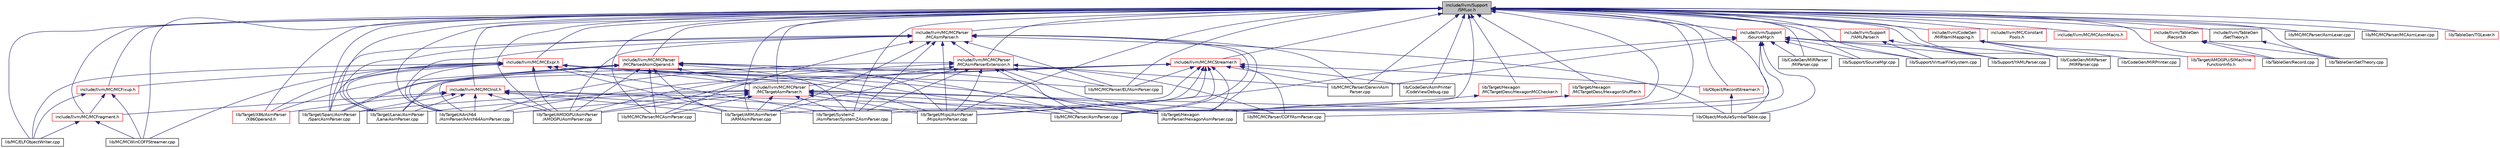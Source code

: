 digraph "include/llvm/Support/SMLoc.h"
{
 // LATEX_PDF_SIZE
  bgcolor="transparent";
  edge [fontname="Helvetica",fontsize="10",labelfontname="Helvetica",labelfontsize="10"];
  node [fontname="Helvetica",fontsize="10",shape="box"];
  Node1 [label="include/llvm/Support\l/SMLoc.h",height=0.2,width=0.4,color="black", fillcolor="grey75", style="filled", fontcolor="black",tooltip=" "];
  Node1 -> Node2 [dir="back",color="midnightblue",fontsize="10",style="solid",fontname="Helvetica"];
  Node2 [label="include/llvm/CodeGen\l/MIRYamlMapping.h",height=0.2,width=0.4,color="red",URL="$MIRYamlMapping_8h.html",tooltip=" "];
  Node2 -> Node3 [dir="back",color="midnightblue",fontsize="10",style="solid",fontname="Helvetica"];
  Node3 [label="lib/CodeGen/MIRParser\l/MIRParser.cpp",height=0.2,width=0.4,color="black",URL="$MIRParser_8cpp.html",tooltip=" "];
  Node2 -> Node4 [dir="back",color="midnightblue",fontsize="10",style="solid",fontname="Helvetica"];
  Node4 [label="lib/CodeGen/MIRPrinter.cpp",height=0.2,width=0.4,color="black",URL="$MIRPrinter_8cpp.html",tooltip=" "];
  Node2 -> Node5 [dir="back",color="midnightblue",fontsize="10",style="solid",fontname="Helvetica"];
  Node5 [label="lib/Target/AMDGPU/SIMachine\lFunctionInfo.h",height=0.2,width=0.4,color="red",URL="$SIMachineFunctionInfo_8h.html",tooltip=" "];
  Node1 -> Node61 [dir="back",color="midnightblue",fontsize="10",style="solid",fontname="Helvetica"];
  Node61 [label="include/llvm/MC/Constant\lPools.h",height=0.2,width=0.4,color="red",URL="$ConstantPools_8h.html",tooltip=" "];
  Node1 -> Node65 [dir="back",color="midnightblue",fontsize="10",style="solid",fontname="Helvetica"];
  Node65 [label="include/llvm/MC/MCAsmMacro.h",height=0.2,width=0.4,color="red",URL="$MCAsmMacro_8h.html",tooltip=" "];
  Node1 -> Node340 [dir="back",color="midnightblue",fontsize="10",style="solid",fontname="Helvetica"];
  Node340 [label="include/llvm/MC/MCExpr.h",height=0.2,width=0.4,color="red",URL="$MCExpr_8h.html",tooltip=" "];
  Node340 -> Node391 [dir="back",color="midnightblue",fontsize="10",style="solid",fontname="Helvetica"];
  Node391 [label="include/llvm/MC/MCFixup.h",height=0.2,width=0.4,color="red",URL="$MCFixup_8h.html",tooltip=" "];
  Node391 -> Node447 [dir="back",color="midnightblue",fontsize="10",style="solid",fontname="Helvetica"];
  Node447 [label="include/llvm/MC/MCFragment.h",height=0.2,width=0.4,color="red",URL="$MCFragment_8h.html",tooltip=" "];
  Node447 -> Node160 [dir="back",color="midnightblue",fontsize="10",style="solid",fontname="Helvetica"];
  Node160 [label="lib/MC/ELFObjectWriter.cpp",height=0.2,width=0.4,color="black",URL="$ELFObjectWriter_8cpp.html",tooltip=" "];
  Node447 -> Node189 [dir="back",color="midnightblue",fontsize="10",style="solid",fontname="Helvetica"];
  Node189 [label="lib/MC/MCWinCOFFStreamer.cpp",height=0.2,width=0.4,color="black",URL="$MCWinCOFFStreamer_8cpp.html",tooltip=" "];
  Node391 -> Node160 [dir="back",color="midnightblue",fontsize="10",style="solid",fontname="Helvetica"];
  Node391 -> Node189 [dir="back",color="midnightblue",fontsize="10",style="solid",fontname="Helvetica"];
  Node340 -> Node333 [dir="back",color="midnightblue",fontsize="10",style="solid",fontname="Helvetica"];
  Node333 [label="include/llvm/MC/MCParser\l/MCTargetAsmParser.h",height=0.2,width=0.4,color="red",URL="$MCTargetAsmParser_8h.html",tooltip=" "];
  Node333 -> Node177 [dir="back",color="midnightblue",fontsize="10",style="solid",fontname="Helvetica"];
  Node177 [label="lib/MC/MCParser/AsmParser.cpp",height=0.2,width=0.4,color="black",URL="$AsmParser_8cpp.html",tooltip=" "];
  Node333 -> Node178 [dir="back",color="midnightblue",fontsize="10",style="solid",fontname="Helvetica"];
  Node178 [label="lib/MC/MCParser/COFFAsmParser.cpp",height=0.2,width=0.4,color="black",URL="$COFFAsmParser_8cpp.html",tooltip=" "];
  Node333 -> Node334 [dir="back",color="midnightblue",fontsize="10",style="solid",fontname="Helvetica"];
  Node334 [label="lib/MC/MCParser/MCAsmParser.cpp",height=0.2,width=0.4,color="black",URL="$MCAsmParser_8cpp.html",tooltip=" "];
  Node333 -> Node194 [dir="back",color="midnightblue",fontsize="10",style="solid",fontname="Helvetica"];
  Node194 [label="lib/Object/ModuleSymbolTable.cpp",height=0.2,width=0.4,color="black",URL="$ModuleSymbolTable_8cpp.html",tooltip=" "];
  Node333 -> Node198 [dir="back",color="midnightblue",fontsize="10",style="solid",fontname="Helvetica"];
  Node198 [label="lib/Target/AArch64\l/AsmParser/AArch64AsmParser.cpp",height=0.2,width=0.4,color="black",URL="$AArch64AsmParser_8cpp.html",tooltip=" "];
  Node333 -> Node209 [dir="back",color="midnightblue",fontsize="10",style="solid",fontname="Helvetica"];
  Node209 [label="lib/Target/AMDGPU/AsmParser\l/AMDGPUAsmParser.cpp",height=0.2,width=0.4,color="black",URL="$AMDGPUAsmParser_8cpp.html",tooltip=" "];
  Node333 -> Node223 [dir="back",color="midnightblue",fontsize="10",style="solid",fontname="Helvetica"];
  Node223 [label="lib/Target/ARM/AsmParser\l/ARMAsmParser.cpp",height=0.2,width=0.4,color="black",URL="$ARMAsmParser_8cpp.html",tooltip=" "];
  Node333 -> Node244 [dir="back",color="midnightblue",fontsize="10",style="solid",fontname="Helvetica"];
  Node244 [label="lib/Target/Hexagon\l/AsmParser/HexagonAsmParser.cpp",height=0.2,width=0.4,color="black",URL="$HexagonAsmParser_8cpp.html",tooltip=" "];
  Node333 -> Node258 [dir="back",color="midnightblue",fontsize="10",style="solid",fontname="Helvetica"];
  Node258 [label="lib/Target/Lanai/AsmParser\l/LanaiAsmParser.cpp",height=0.2,width=0.4,color="black",URL="$LanaiAsmParser_8cpp.html",tooltip=" "];
  Node333 -> Node268 [dir="back",color="midnightblue",fontsize="10",style="solid",fontname="Helvetica"];
  Node268 [label="lib/Target/Mips/AsmParser\l/MipsAsmParser.cpp",height=0.2,width=0.4,color="black",URL="$MipsAsmParser_8cpp.html",tooltip=" "];
  Node333 -> Node302 [dir="back",color="midnightblue",fontsize="10",style="solid",fontname="Helvetica"];
  Node302 [label="lib/Target/Sparc/AsmParser\l/SparcAsmParser.cpp",height=0.2,width=0.4,color="black",URL="$SparcAsmParser_8cpp.html",tooltip=" "];
  Node333 -> Node307 [dir="back",color="midnightblue",fontsize="10",style="solid",fontname="Helvetica"];
  Node307 [label="lib/Target/SystemZ\l/AsmParser/SystemZAsmParser.cpp",height=0.2,width=0.4,color="black",URL="$SystemZAsmParser_8cpp.html",tooltip=" "];
  Node340 -> Node160 [dir="back",color="midnightblue",fontsize="10",style="solid",fontname="Helvetica"];
  Node340 -> Node177 [dir="back",color="midnightblue",fontsize="10",style="solid",fontname="Helvetica"];
  Node340 -> Node180 [dir="back",color="midnightblue",fontsize="10",style="solid",fontname="Helvetica"];
  Node180 [label="lib/MC/MCParser/ELFAsmParser.cpp",height=0.2,width=0.4,color="black",URL="$ELFAsmParser_8cpp.html",tooltip=" "];
  Node340 -> Node189 [dir="back",color="midnightblue",fontsize="10",style="solid",fontname="Helvetica"];
  Node340 -> Node198 [dir="back",color="midnightblue",fontsize="10",style="solid",fontname="Helvetica"];
  Node340 -> Node209 [dir="back",color="midnightblue",fontsize="10",style="solid",fontname="Helvetica"];
  Node340 -> Node223 [dir="back",color="midnightblue",fontsize="10",style="solid",fontname="Helvetica"];
  Node340 -> Node244 [dir="back",color="midnightblue",fontsize="10",style="solid",fontname="Helvetica"];
  Node340 -> Node258 [dir="back",color="midnightblue",fontsize="10",style="solid",fontname="Helvetica"];
  Node340 -> Node268 [dir="back",color="midnightblue",fontsize="10",style="solid",fontname="Helvetica"];
  Node340 -> Node302 [dir="back",color="midnightblue",fontsize="10",style="solid",fontname="Helvetica"];
  Node340 -> Node307 [dir="back",color="midnightblue",fontsize="10",style="solid",fontname="Helvetica"];
  Node340 -> Node1344 [dir="back",color="midnightblue",fontsize="10",style="solid",fontname="Helvetica"];
  Node1344 [label="lib/Target/X86/AsmParser\l/X86Operand.h",height=0.2,width=0.4,color="red",URL="$X86Operand_8h.html",tooltip=" "];
  Node1 -> Node391 [dir="back",color="midnightblue",fontsize="10",style="solid",fontname="Helvetica"];
  Node1 -> Node447 [dir="back",color="midnightblue",fontsize="10",style="solid",fontname="Helvetica"];
  Node1 -> Node1446 [dir="back",color="midnightblue",fontsize="10",style="solid",fontname="Helvetica"];
  Node1446 [label="include/llvm/MC/MCInst.h",height=0.2,width=0.4,color="red",URL="$MCInst_8h.html",tooltip=" "];
  Node1446 -> Node447 [dir="back",color="midnightblue",fontsize="10",style="solid",fontname="Helvetica"];
  Node1446 -> Node198 [dir="back",color="midnightblue",fontsize="10",style="solid",fontname="Helvetica"];
  Node1446 -> Node209 [dir="back",color="midnightblue",fontsize="10",style="solid",fontname="Helvetica"];
  Node1446 -> Node223 [dir="back",color="midnightblue",fontsize="10",style="solid",fontname="Helvetica"];
  Node1446 -> Node244 [dir="back",color="midnightblue",fontsize="10",style="solid",fontname="Helvetica"];
  Node1446 -> Node258 [dir="back",color="midnightblue",fontsize="10",style="solid",fontname="Helvetica"];
  Node1446 -> Node268 [dir="back",color="midnightblue",fontsize="10",style="solid",fontname="Helvetica"];
  Node1446 -> Node302 [dir="back",color="midnightblue",fontsize="10",style="solid",fontname="Helvetica"];
  Node1446 -> Node307 [dir="back",color="midnightblue",fontsize="10",style="solid",fontname="Helvetica"];
  Node1446 -> Node1344 [dir="back",color="midnightblue",fontsize="10",style="solid",fontname="Helvetica"];
  Node1 -> Node331 [dir="back",color="midnightblue",fontsize="10",style="solid",fontname="Helvetica"];
  Node331 [label="include/llvm/MC/MCParser\l/MCAsmParser.h",height=0.2,width=0.4,color="red",URL="$MCAsmParser_8h.html",tooltip=" "];
  Node331 -> Node332 [dir="back",color="midnightblue",fontsize="10",style="solid",fontname="Helvetica"];
  Node332 [label="include/llvm/MC/MCParser\l/MCAsmParserExtension.h",height=0.2,width=0.4,color="red",URL="$MCAsmParserExtension_8h.html",tooltip=" "];
  Node332 -> Node333 [dir="back",color="midnightblue",fontsize="10",style="solid",fontname="Helvetica"];
  Node332 -> Node177 [dir="back",color="midnightblue",fontsize="10",style="solid",fontname="Helvetica"];
  Node332 -> Node178 [dir="back",color="midnightblue",fontsize="10",style="solid",fontname="Helvetica"];
  Node332 -> Node179 [dir="back",color="midnightblue",fontsize="10",style="solid",fontname="Helvetica"];
  Node179 [label="lib/MC/MCParser/DarwinAsm\lParser.cpp",height=0.2,width=0.4,color="black",URL="$DarwinAsmParser_8cpp.html",tooltip=" "];
  Node332 -> Node180 [dir="back",color="midnightblue",fontsize="10",style="solid",fontname="Helvetica"];
  Node332 -> Node198 [dir="back",color="midnightblue",fontsize="10",style="solid",fontname="Helvetica"];
  Node332 -> Node209 [dir="back",color="midnightblue",fontsize="10",style="solid",fontname="Helvetica"];
  Node332 -> Node223 [dir="back",color="midnightblue",fontsize="10",style="solid",fontname="Helvetica"];
  Node332 -> Node244 [dir="back",color="midnightblue",fontsize="10",style="solid",fontname="Helvetica"];
  Node332 -> Node268 [dir="back",color="midnightblue",fontsize="10",style="solid",fontname="Helvetica"];
  Node332 -> Node307 [dir="back",color="midnightblue",fontsize="10",style="solid",fontname="Helvetica"];
  Node331 -> Node177 [dir="back",color="midnightblue",fontsize="10",style="solid",fontname="Helvetica"];
  Node331 -> Node179 [dir="back",color="midnightblue",fontsize="10",style="solid",fontname="Helvetica"];
  Node331 -> Node180 [dir="back",color="midnightblue",fontsize="10",style="solid",fontname="Helvetica"];
  Node331 -> Node334 [dir="back",color="midnightblue",fontsize="10",style="solid",fontname="Helvetica"];
  Node331 -> Node194 [dir="back",color="midnightblue",fontsize="10",style="solid",fontname="Helvetica"];
  Node331 -> Node198 [dir="back",color="midnightblue",fontsize="10",style="solid",fontname="Helvetica"];
  Node331 -> Node209 [dir="back",color="midnightblue",fontsize="10",style="solid",fontname="Helvetica"];
  Node331 -> Node223 [dir="back",color="midnightblue",fontsize="10",style="solid",fontname="Helvetica"];
  Node331 -> Node244 [dir="back",color="midnightblue",fontsize="10",style="solid",fontname="Helvetica"];
  Node331 -> Node258 [dir="back",color="midnightblue",fontsize="10",style="solid",fontname="Helvetica"];
  Node331 -> Node268 [dir="back",color="midnightblue",fontsize="10",style="solid",fontname="Helvetica"];
  Node331 -> Node302 [dir="back",color="midnightblue",fontsize="10",style="solid",fontname="Helvetica"];
  Node331 -> Node307 [dir="back",color="midnightblue",fontsize="10",style="solid",fontname="Helvetica"];
  Node1 -> Node332 [dir="back",color="midnightblue",fontsize="10",style="solid",fontname="Helvetica"];
  Node1 -> Node1467 [dir="back",color="midnightblue",fontsize="10",style="solid",fontname="Helvetica"];
  Node1467 [label="include/llvm/MC/MCParser\l/MCParsedAsmOperand.h",height=0.2,width=0.4,color="red",URL="$MCParsedAsmOperand_8h.html",tooltip=" "];
  Node1467 -> Node333 [dir="back",color="midnightblue",fontsize="10",style="solid",fontname="Helvetica"];
  Node1467 -> Node177 [dir="back",color="midnightblue",fontsize="10",style="solid",fontname="Helvetica"];
  Node1467 -> Node334 [dir="back",color="midnightblue",fontsize="10",style="solid",fontname="Helvetica"];
  Node1467 -> Node198 [dir="back",color="midnightblue",fontsize="10",style="solid",fontname="Helvetica"];
  Node1467 -> Node209 [dir="back",color="midnightblue",fontsize="10",style="solid",fontname="Helvetica"];
  Node1467 -> Node223 [dir="back",color="midnightblue",fontsize="10",style="solid",fontname="Helvetica"];
  Node1467 -> Node244 [dir="back",color="midnightblue",fontsize="10",style="solid",fontname="Helvetica"];
  Node1467 -> Node258 [dir="back",color="midnightblue",fontsize="10",style="solid",fontname="Helvetica"];
  Node1467 -> Node268 [dir="back",color="midnightblue",fontsize="10",style="solid",fontname="Helvetica"];
  Node1467 -> Node302 [dir="back",color="midnightblue",fontsize="10",style="solid",fontname="Helvetica"];
  Node1467 -> Node307 [dir="back",color="midnightblue",fontsize="10",style="solid",fontname="Helvetica"];
  Node1467 -> Node1344 [dir="back",color="midnightblue",fontsize="10",style="solid",fontname="Helvetica"];
  Node1 -> Node333 [dir="back",color="midnightblue",fontsize="10",style="solid",fontname="Helvetica"];
  Node1 -> Node1326 [dir="back",color="midnightblue",fontsize="10",style="solid",fontname="Helvetica"];
  Node1326 [label="include/llvm/MC/MCStreamer.h",height=0.2,width=0.4,color="red",URL="$MCStreamer_8h.html",tooltip=" "];
  Node1326 -> Node86 [dir="back",color="midnightblue",fontsize="10",style="solid",fontname="Helvetica"];
  Node86 [label="lib/CodeGen/AsmPrinter\l/CodeViewDebug.cpp",height=0.2,width=0.4,color="black",URL="$CodeViewDebug_8cpp.html",tooltip=" "];
  Node1326 -> Node177 [dir="back",color="midnightblue",fontsize="10",style="solid",fontname="Helvetica"];
  Node1326 -> Node178 [dir="back",color="midnightblue",fontsize="10",style="solid",fontname="Helvetica"];
  Node1326 -> Node179 [dir="back",color="midnightblue",fontsize="10",style="solid",fontname="Helvetica"];
  Node1326 -> Node180 [dir="back",color="midnightblue",fontsize="10",style="solid",fontname="Helvetica"];
  Node1326 -> Node1328 [dir="back",color="midnightblue",fontsize="10",style="solid",fontname="Helvetica"];
  Node1328 [label="lib/Object/RecordStreamer.h",height=0.2,width=0.4,color="red",URL="$RecordStreamer_8h.html",tooltip=" "];
  Node1328 -> Node194 [dir="back",color="midnightblue",fontsize="10",style="solid",fontname="Helvetica"];
  Node1326 -> Node198 [dir="back",color="midnightblue",fontsize="10",style="solid",fontname="Helvetica"];
  Node1326 -> Node209 [dir="back",color="midnightblue",fontsize="10",style="solid",fontname="Helvetica"];
  Node1326 -> Node223 [dir="back",color="midnightblue",fontsize="10",style="solid",fontname="Helvetica"];
  Node1326 -> Node244 [dir="back",color="midnightblue",fontsize="10",style="solid",fontname="Helvetica"];
  Node1326 -> Node258 [dir="back",color="midnightblue",fontsize="10",style="solid",fontname="Helvetica"];
  Node1326 -> Node268 [dir="back",color="midnightblue",fontsize="10",style="solid",fontname="Helvetica"];
  Node1326 -> Node302 [dir="back",color="midnightblue",fontsize="10",style="solid",fontname="Helvetica"];
  Node1326 -> Node307 [dir="back",color="midnightblue",fontsize="10",style="solid",fontname="Helvetica"];
  Node1 -> Node1468 [dir="back",color="midnightblue",fontsize="10",style="solid",fontname="Helvetica"];
  Node1468 [label="include/llvm/Support\l/SourceMgr.h",height=0.2,width=0.4,color="red",URL="$Support_2SourceMgr_8h.html",tooltip=" "];
  Node1468 -> Node155 [dir="back",color="midnightblue",fontsize="10",style="solid",fontname="Helvetica"];
  Node155 [label="lib/CodeGen/MIRParser\l/MIParser.cpp",height=0.2,width=0.4,color="black",URL="$MIParser_8cpp.html",tooltip=" "];
  Node1468 -> Node3 [dir="back",color="midnightblue",fontsize="10",style="solid",fontname="Helvetica"];
  Node1468 -> Node177 [dir="back",color="midnightblue",fontsize="10",style="solid",fontname="Helvetica"];
  Node1468 -> Node179 [dir="back",color="midnightblue",fontsize="10",style="solid",fontname="Helvetica"];
  Node1468 -> Node194 [dir="back",color="midnightblue",fontsize="10",style="solid",fontname="Helvetica"];
  Node1468 -> Node1667 [dir="back",color="midnightblue",fontsize="10",style="solid",fontname="Helvetica"];
  Node1667 [label="lib/Support/SourceMgr.cpp",height=0.2,width=0.4,color="black",URL="$SourceMgr_8cpp.html",tooltip=" "];
  Node1468 -> Node1472 [dir="back",color="midnightblue",fontsize="10",style="solid",fontname="Helvetica"];
  Node1472 [label="lib/Support/VirtualFileSystem.cpp",height=0.2,width=0.4,color="black",URL="$VirtualFileSystem_8cpp.html",tooltip=" "];
  Node1468 -> Node1668 [dir="back",color="midnightblue",fontsize="10",style="solid",fontname="Helvetica"];
  Node1668 [label="lib/Support/YAMLParser.cpp",height=0.2,width=0.4,color="black",URL="$YAMLParser_8cpp.html",tooltip=" "];
  Node1468 -> Node244 [dir="back",color="midnightblue",fontsize="10",style="solid",fontname="Helvetica"];
  Node1468 -> Node268 [dir="back",color="midnightblue",fontsize="10",style="solid",fontname="Helvetica"];
  Node1 -> Node1670 [dir="back",color="midnightblue",fontsize="10",style="solid",fontname="Helvetica"];
  Node1670 [label="include/llvm/Support\l/YAMLParser.h",height=0.2,width=0.4,color="red",URL="$YAMLParser_8h.html",tooltip=" "];
  Node1670 -> Node1472 [dir="back",color="midnightblue",fontsize="10",style="solid",fontname="Helvetica"];
  Node1670 -> Node1668 [dir="back",color="midnightblue",fontsize="10",style="solid",fontname="Helvetica"];
  Node1 -> Node1671 [dir="back",color="midnightblue",fontsize="10",style="solid",fontname="Helvetica"];
  Node1671 [label="include/llvm/TableGen\l/Record.h",height=0.2,width=0.4,color="red",URL="$Record_8h.html",tooltip=" "];
  Node1671 -> Node1654 [dir="back",color="midnightblue",fontsize="10",style="solid",fontname="Helvetica"];
  Node1654 [label="lib/TableGen/Record.cpp",height=0.2,width=0.4,color="black",URL="$Record_8cpp.html",tooltip=" "];
  Node1671 -> Node1655 [dir="back",color="midnightblue",fontsize="10",style="solid",fontname="Helvetica"];
  Node1655 [label="lib/TableGen/SetTheory.cpp",height=0.2,width=0.4,color="black",URL="$SetTheory_8cpp.html",tooltip=" "];
  Node1 -> Node1672 [dir="back",color="midnightblue",fontsize="10",style="solid",fontname="Helvetica"];
  Node1672 [label="include/llvm/TableGen\l/SetTheory.h",height=0.2,width=0.4,color="black",URL="$SetTheory_8h.html",tooltip=" "];
  Node1672 -> Node1655 [dir="back",color="midnightblue",fontsize="10",style="solid",fontname="Helvetica"];
  Node1 -> Node86 [dir="back",color="midnightblue",fontsize="10",style="solid",fontname="Helvetica"];
  Node1 -> Node155 [dir="back",color="midnightblue",fontsize="10",style="solid",fontname="Helvetica"];
  Node1 -> Node3 [dir="back",color="midnightblue",fontsize="10",style="solid",fontname="Helvetica"];
  Node1 -> Node160 [dir="back",color="midnightblue",fontsize="10",style="solid",fontname="Helvetica"];
  Node1 -> Node330 [dir="back",color="midnightblue",fontsize="10",style="solid",fontname="Helvetica"];
  Node330 [label="lib/MC/MCParser/AsmLexer.cpp",height=0.2,width=0.4,color="black",URL="$AsmLexer_8cpp.html",tooltip=" "];
  Node1 -> Node177 [dir="back",color="midnightblue",fontsize="10",style="solid",fontname="Helvetica"];
  Node1 -> Node178 [dir="back",color="midnightblue",fontsize="10",style="solid",fontname="Helvetica"];
  Node1 -> Node179 [dir="back",color="midnightblue",fontsize="10",style="solid",fontname="Helvetica"];
  Node1 -> Node180 [dir="back",color="midnightblue",fontsize="10",style="solid",fontname="Helvetica"];
  Node1 -> Node338 [dir="back",color="midnightblue",fontsize="10",style="solid",fontname="Helvetica"];
  Node338 [label="lib/MC/MCParser/MCAsmLexer.cpp",height=0.2,width=0.4,color="black",URL="$MCAsmLexer_8cpp.html",tooltip=" "];
  Node1 -> Node334 [dir="back",color="midnightblue",fontsize="10",style="solid",fontname="Helvetica"];
  Node1 -> Node189 [dir="back",color="midnightblue",fontsize="10",style="solid",fontname="Helvetica"];
  Node1 -> Node194 [dir="back",color="midnightblue",fontsize="10",style="solid",fontname="Helvetica"];
  Node1 -> Node1328 [dir="back",color="midnightblue",fontsize="10",style="solid",fontname="Helvetica"];
  Node1 -> Node1667 [dir="back",color="midnightblue",fontsize="10",style="solid",fontname="Helvetica"];
  Node1 -> Node1472 [dir="back",color="midnightblue",fontsize="10",style="solid",fontname="Helvetica"];
  Node1 -> Node1668 [dir="back",color="midnightblue",fontsize="10",style="solid",fontname="Helvetica"];
  Node1 -> Node1654 [dir="back",color="midnightblue",fontsize="10",style="solid",fontname="Helvetica"];
  Node1 -> Node1655 [dir="back",color="midnightblue",fontsize="10",style="solid",fontname="Helvetica"];
  Node1 -> Node1673 [dir="back",color="midnightblue",fontsize="10",style="solid",fontname="Helvetica"];
  Node1673 [label="lib/TableGen/TGLexer.h",height=0.2,width=0.4,color="red",URL="$TGLexer_8h.html",tooltip=" "];
  Node1 -> Node198 [dir="back",color="midnightblue",fontsize="10",style="solid",fontname="Helvetica"];
  Node1 -> Node209 [dir="back",color="midnightblue",fontsize="10",style="solid",fontname="Helvetica"];
  Node1 -> Node223 [dir="back",color="midnightblue",fontsize="10",style="solid",fontname="Helvetica"];
  Node1 -> Node244 [dir="back",color="midnightblue",fontsize="10",style="solid",fontname="Helvetica"];
  Node1 -> Node1460 [dir="back",color="midnightblue",fontsize="10",style="solid",fontname="Helvetica"];
  Node1460 [label="lib/Target/Hexagon\l/MCTargetDesc/HexagonMCChecker.h",height=0.2,width=0.4,color="red",URL="$HexagonMCChecker_8h.html",tooltip=" "];
  Node1460 -> Node244 [dir="back",color="midnightblue",fontsize="10",style="solid",fontname="Helvetica"];
  Node1 -> Node1463 [dir="back",color="midnightblue",fontsize="10",style="solid",fontname="Helvetica"];
  Node1463 [label="lib/Target/Hexagon\l/MCTargetDesc/HexagonShuffler.h",height=0.2,width=0.4,color="red",URL="$HexagonShuffler_8h.html",tooltip=" "];
  Node1463 -> Node244 [dir="back",color="midnightblue",fontsize="10",style="solid",fontname="Helvetica"];
  Node1 -> Node258 [dir="back",color="midnightblue",fontsize="10",style="solid",fontname="Helvetica"];
  Node1 -> Node268 [dir="back",color="midnightblue",fontsize="10",style="solid",fontname="Helvetica"];
  Node1 -> Node302 [dir="back",color="midnightblue",fontsize="10",style="solid",fontname="Helvetica"];
  Node1 -> Node307 [dir="back",color="midnightblue",fontsize="10",style="solid",fontname="Helvetica"];
  Node1 -> Node1344 [dir="back",color="midnightblue",fontsize="10",style="solid",fontname="Helvetica"];
}
